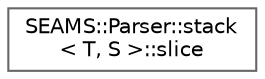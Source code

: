 digraph "Graphical Class Hierarchy"
{
 // LATEX_PDF_SIZE
  bgcolor="transparent";
  edge [fontname=Helvetica,fontsize=10,labelfontname=Helvetica,labelfontsize=10];
  node [fontname=Helvetica,fontsize=10,shape=box,height=0.2,width=0.4];
  rankdir="LR";
  Node0 [id="Node000000",label="SEAMS::Parser::stack\l\< T, S \>::slice",height=0.2,width=0.4,color="grey40", fillcolor="white", style="filled",URL="$classSEAMS_1_1Parser_1_1stack_1_1slice.html",tooltip="Present a slice of the top of a stack."];
}
